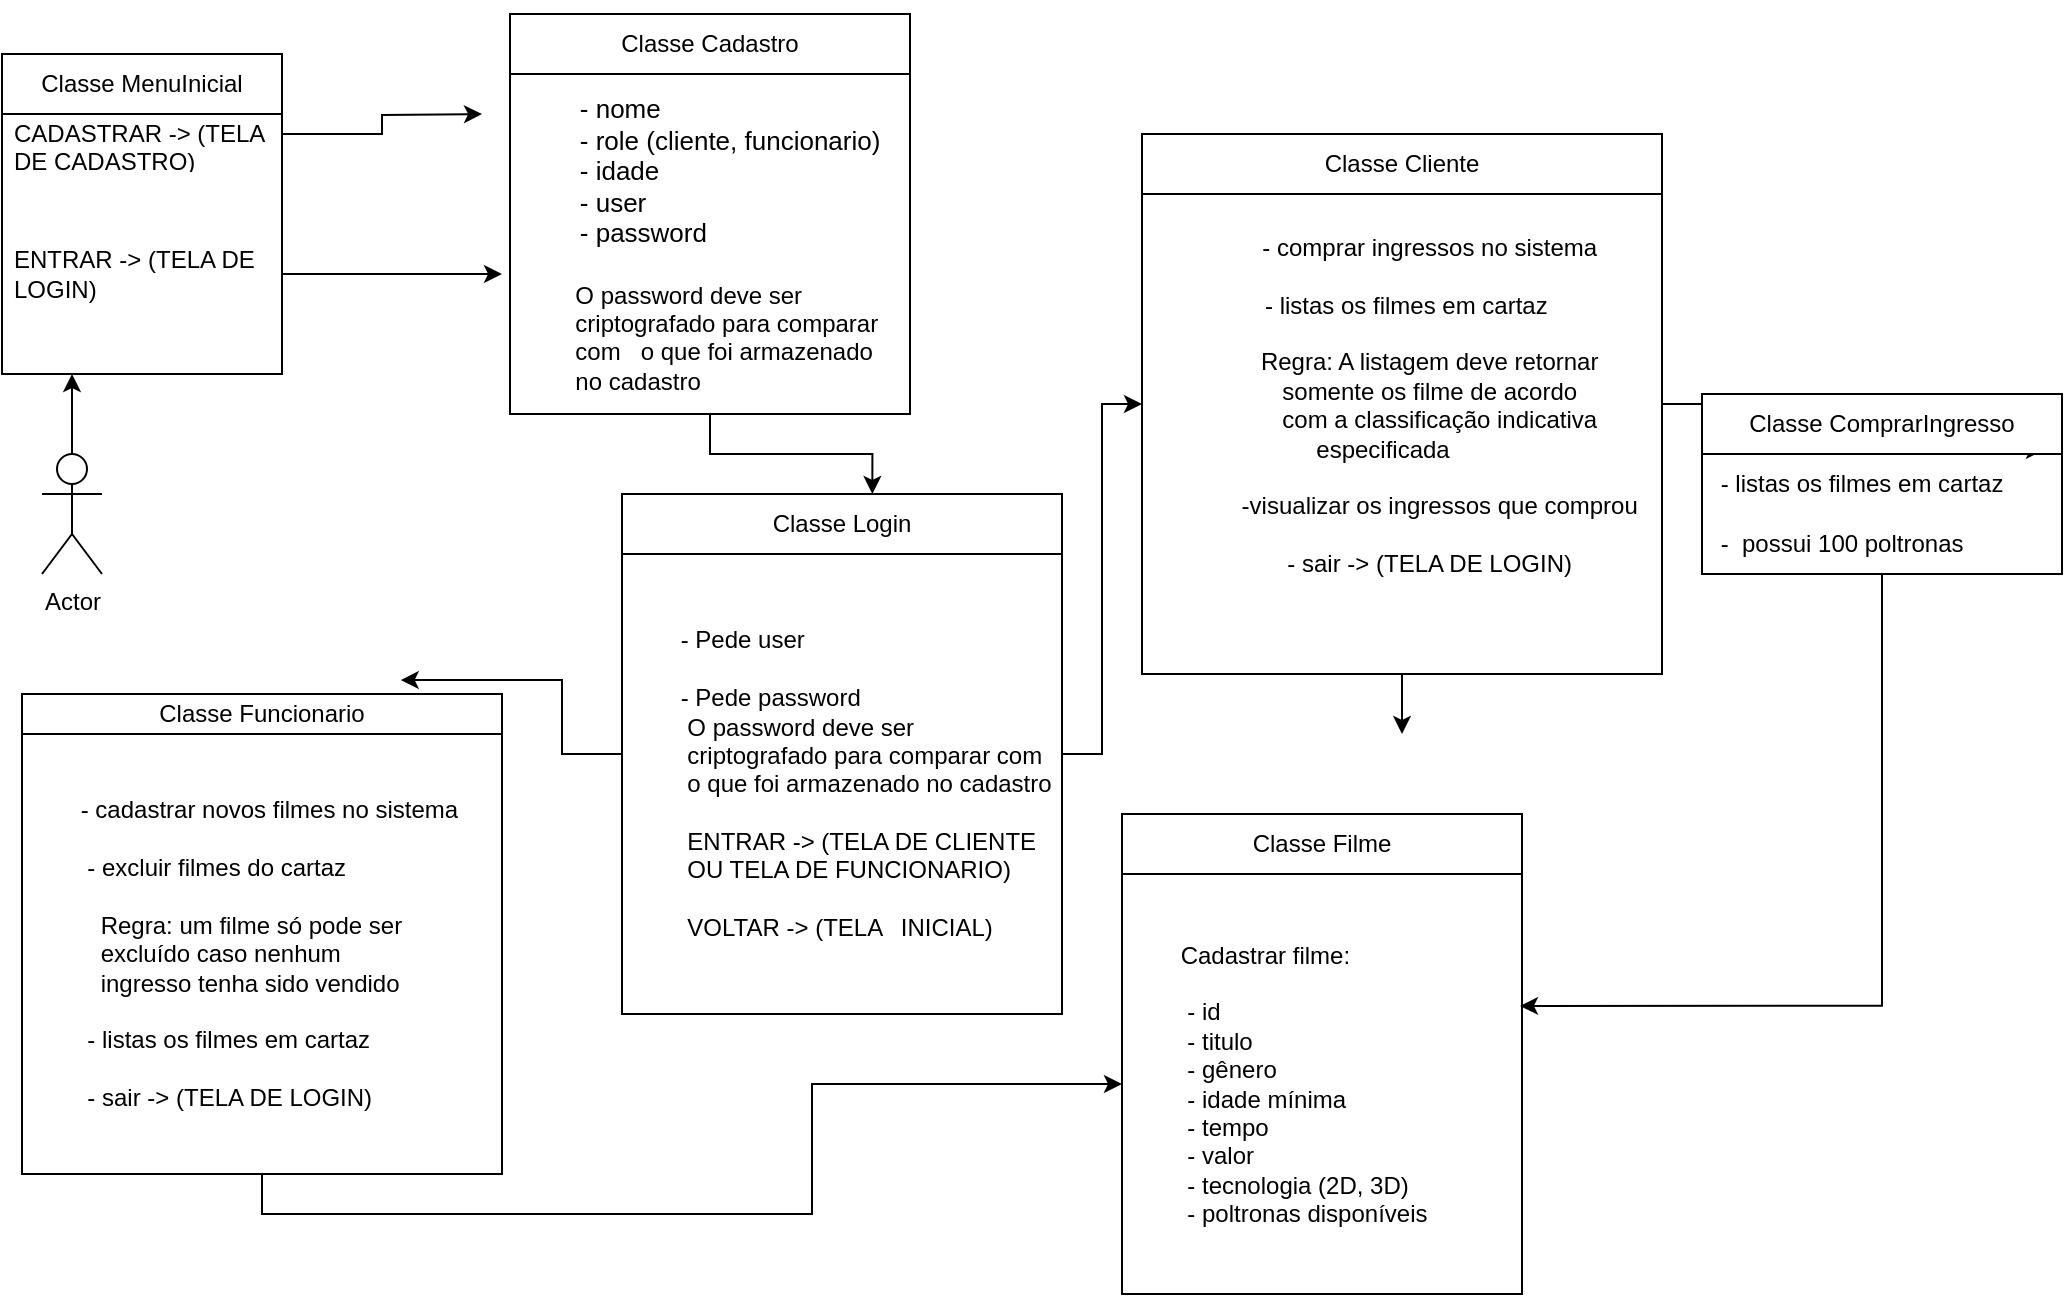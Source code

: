 <mxfile version="21.6.8" type="github">
  <diagram name="Página-1" id="Gj5AkPgIaRYCWRtqwRuw">
    <mxGraphModel dx="1021" dy="495" grid="1" gridSize="10" guides="1" tooltips="1" connect="1" arrows="1" fold="1" page="1" pageScale="1" pageWidth="827" pageHeight="1169" math="0" shadow="0">
      <root>
        <mxCell id="0" />
        <mxCell id="1" parent="0" />
        <mxCell id="Dr_QeL_UZZJNc0RUztPf-47" style="edgeStyle=orthogonalEdgeStyle;rounded=0;orthogonalLoop=1;jettySize=auto;html=1;entryX=0.95;entryY=-0.067;entryDx=0;entryDy=0;entryPerimeter=0;" edge="1" parent="1" source="2UiWb3RGfFFGe-VQ2xaj-5" target="2UiWb3RGfFFGe-VQ2xaj-19">
          <mxGeometry relative="1" as="geometry" />
        </mxCell>
        <mxCell id="2UiWb3RGfFFGe-VQ2xaj-5" value="Classe Cliente" style="swimlane;fontStyle=0;childLayout=stackLayout;horizontal=1;startSize=30;horizontalStack=0;resizeParent=1;resizeParentMax=0;resizeLast=0;collapsible=1;marginBottom=0;whiteSpace=wrap;html=1;" parent="1" vertex="1">
          <mxGeometry x="600" y="80" width="260" height="270" as="geometry">
            <mxRectangle x="600" y="80" width="120" height="30" as="alternateBounds" />
          </mxGeometry>
        </mxCell>
        <mxCell id="Dr_QeL_UZZJNc0RUztPf-12" style="edgeStyle=orthogonalEdgeStyle;rounded=0;orthogonalLoop=1;jettySize=auto;html=1;" edge="1" parent="2UiWb3RGfFFGe-VQ2xaj-5" source="Dr_QeL_UZZJNc0RUztPf-7">
          <mxGeometry relative="1" as="geometry">
            <mxPoint x="130" y="300" as="targetPoint" />
          </mxGeometry>
        </mxCell>
        <mxCell id="Dr_QeL_UZZJNc0RUztPf-7" value="&lt;div&gt;&lt;br&gt;&lt;/div&gt;&lt;div&gt;&lt;span style=&quot;&quot;&gt;&lt;span style=&quot;&quot;&gt;&amp;nbsp;&amp;nbsp;&amp;nbsp;&amp;nbsp;&lt;/span&gt;&lt;/span&gt;&lt;span style=&quot;&quot;&gt;&lt;span style=&quot;&quot;&gt;&amp;nbsp;&amp;nbsp;&amp;nbsp;&amp;nbsp;&lt;/span&gt;&lt;/span&gt;- comprar ingressos no sistema&lt;br&gt;&amp;nbsp;&amp;nbsp; &amp;nbsp;&amp;nbsp;&amp;nbsp;&amp;nbsp;&lt;/div&gt;&lt;div&gt;&amp;nbsp;- listas os filmes em cartaz&lt;br&gt;&amp;nbsp;&amp;nbsp; &amp;nbsp;&amp;nbsp;&amp;nbsp;&amp;nbsp; &amp;nbsp;&amp;nbsp;&amp;nbsp;&amp;nbsp;&lt;/div&gt;&lt;div&gt;&lt;span style=&quot;&quot;&gt;&lt;span style=&quot;white-space: pre;&quot;&gt;&amp;nbsp;&amp;nbsp;&amp;nbsp;&amp;nbsp;&lt;/span&gt;&lt;/span&gt;&lt;span style=&quot;&quot;&gt;&lt;span style=&quot;white-space: pre;&quot;&gt;&amp;nbsp;&amp;nbsp;&amp;nbsp;&amp;nbsp;&lt;/span&gt;&lt;/span&gt;Regra: A listagem deve retornar &lt;br&gt;&lt;/div&gt;&lt;div&gt;&lt;span style=&quot;&quot;&gt;&lt;span style=&quot;white-space: pre;&quot;&gt;&amp;nbsp;&amp;nbsp;&amp;nbsp;&amp;nbsp;&lt;/span&gt;&lt;/span&gt;&lt;span style=&quot;&quot;&gt;&lt;span style=&quot;white-space: pre;&quot;&gt;&amp;nbsp;&amp;nbsp;&amp;nbsp;&amp;nbsp;&lt;/span&gt;&lt;/span&gt;somente os filme de acordo&lt;/div&gt;&lt;div&gt;&lt;span style=&quot;&quot;&gt;&lt;span style=&quot;white-space: pre;&quot;&gt;&amp;nbsp;&amp;nbsp;&amp;nbsp;&amp;nbsp;&lt;/span&gt;&lt;/span&gt;&lt;span style=&quot;&quot;&gt;&lt;span style=&quot;white-space: pre;&quot;&gt;&amp;nbsp;&amp;nbsp;&amp;nbsp;&amp;nbsp;&lt;/span&gt;&lt;/span&gt;&amp;nbsp;&amp;nbsp; com a classificação indicativa&lt;/div&gt;&lt;div&gt;especificada&amp;nbsp;&amp;nbsp; &amp;nbsp;&amp;nbsp;&amp;nbsp; &lt;br&gt;&lt;/div&gt;&lt;div&gt;&lt;br&gt;&lt;/div&gt;&lt;div&gt;&amp;nbsp;&lt;span style=&quot;&quot;&gt;&lt;span style=&quot;&quot;&gt;&amp;nbsp;&amp;nbsp;&amp;nbsp;&amp;nbsp;&lt;/span&gt;&lt;/span&gt;&lt;span style=&quot;&quot;&gt;&lt;span style=&quot;&quot;&gt;&amp;nbsp;&amp;nbsp;&amp;nbsp;&amp;nbsp;&lt;/span&gt;&lt;/span&gt;&amp;nbsp; -visualizar os ingressos que comprou&lt;br&gt;&lt;/div&gt;&lt;div&gt;&lt;br&gt;&lt;/div&gt;&lt;div&gt;&amp;nbsp;&amp;nbsp; &amp;nbsp;&amp;nbsp;&amp;nbsp;&amp;nbsp; - sair -&amp;gt; (TELA DE LOGIN)&lt;br&gt;&lt;/div&gt;&lt;div&gt;&lt;br&gt;&lt;/div&gt;&lt;div&gt;&lt;br&gt;&lt;/div&gt;&lt;div&gt;&lt;br&gt;&lt;/div&gt;" style="text;html=1;align=center;verticalAlign=middle;resizable=0;points=[];autosize=1;strokeColor=none;fillColor=none;" vertex="1" parent="2UiWb3RGfFFGe-VQ2xaj-5">
          <mxGeometry y="30" width="260" height="240" as="geometry" />
        </mxCell>
        <mxCell id="2UiWb3RGfFFGe-VQ2xaj-9" value="Classe Filme" style="swimlane;fontStyle=0;childLayout=stackLayout;horizontal=1;startSize=30;horizontalStack=0;resizeParent=1;resizeParentMax=0;resizeLast=0;collapsible=1;marginBottom=0;whiteSpace=wrap;html=1;" parent="1" vertex="1">
          <mxGeometry x="590" y="420" width="200" height="240" as="geometry">
            <mxRectangle x="500" y="450" width="110" height="30" as="alternateBounds" />
          </mxGeometry>
        </mxCell>
        <mxCell id="2UiWb3RGfFFGe-VQ2xaj-10" value="&lt;div&gt;&amp;nbsp;&amp;nbsp;&amp;nbsp;&amp;nbsp;&amp;nbsp;&amp;nbsp; Cadastrar filme:&lt;/div&gt;&lt;div&gt;&lt;br&gt;&lt;/div&gt;&amp;nbsp;&amp;nbsp; &amp;nbsp;&amp;nbsp;&amp;nbsp;&amp;nbsp; - id &lt;br&gt;&amp;nbsp;&amp;nbsp; &amp;nbsp;&amp;nbsp;&amp;nbsp;&amp;nbsp; - titulo&lt;br&gt;&amp;nbsp;&amp;nbsp; &amp;nbsp;&amp;nbsp;&amp;nbsp;&amp;nbsp; - gênero&lt;br&gt;&amp;nbsp;&amp;nbsp; &amp;nbsp;&amp;nbsp;&amp;nbsp;&amp;nbsp; - idade mínima&lt;br&gt;&amp;nbsp;&amp;nbsp; &amp;nbsp;&amp;nbsp;&amp;nbsp;&amp;nbsp; - tempo&lt;br&gt;&amp;nbsp;&amp;nbsp; &amp;nbsp;&amp;nbsp;&amp;nbsp;&amp;nbsp; - valor&lt;br&gt;&amp;nbsp;&amp;nbsp; &amp;nbsp;&amp;nbsp;&amp;nbsp;&amp;nbsp; - tecnologia (2D, 3D)&lt;br&gt;&amp;nbsp;&amp;nbsp; &amp;nbsp;&amp;nbsp;&amp;nbsp;&amp;nbsp; - poltronas disponíveis" style="text;strokeColor=none;fillColor=none;align=left;verticalAlign=middle;spacingLeft=4;spacingRight=4;overflow=hidden;points=[[0,0.5],[1,0.5]];portConstraint=eastwest;rotatable=0;whiteSpace=wrap;html=1;" parent="2UiWb3RGfFFGe-VQ2xaj-9" vertex="1">
          <mxGeometry y="30" width="200" height="210" as="geometry" />
        </mxCell>
        <mxCell id="Dr_QeL_UZZJNc0RUztPf-53" style="edgeStyle=orthogonalEdgeStyle;rounded=0;orthogonalLoop=1;jettySize=auto;html=1;exitX=0.5;exitY=1;exitDx=0;exitDy=0;" edge="1" parent="1" source="2UiWb3RGfFFGe-VQ2xaj-13" target="2UiWb3RGfFFGe-VQ2xaj-10">
          <mxGeometry relative="1" as="geometry" />
        </mxCell>
        <mxCell id="2UiWb3RGfFFGe-VQ2xaj-13" value="Classe Funcionario" style="swimlane;fontStyle=0;childLayout=stackLayout;horizontal=1;startSize=20;horizontalStack=0;resizeParent=1;resizeParentMax=0;resizeLast=0;collapsible=1;marginBottom=0;whiteSpace=wrap;html=1;" parent="1" vertex="1">
          <mxGeometry x="40" y="360" width="240" height="240" as="geometry">
            <mxRectangle x="40" y="360" width="180" height="70" as="alternateBounds" />
          </mxGeometry>
        </mxCell>
        <mxCell id="2UiWb3RGfFFGe-VQ2xaj-14" value="&lt;div align=&quot;left&quot;&gt;&amp;nbsp;&amp;nbsp;&amp;nbsp;&amp;nbsp;&amp;nbsp;&amp;nbsp; - cadastrar novos filmes no sistema&lt;/div&gt;&lt;div align=&quot;left&quot;&gt;&lt;br&gt;&lt;/div&gt;&lt;div align=&quot;left&quot;&gt;&amp;nbsp;&amp;nbsp; &amp;nbsp;&amp;nbsp;&amp;nbsp;&amp;nbsp; - excluir filmes do cartaz&lt;/div&gt;&lt;div align=&quot;left&quot;&gt;&lt;br&gt;&lt;/div&gt;&lt;div align=&quot;left&quot;&gt;&amp;nbsp;&amp;nbsp; &amp;nbsp;&amp;nbsp;&amp;nbsp;&amp;nbsp; &amp;nbsp; Regra: um filme só pode ser&amp;nbsp;&lt;/div&gt;&lt;div align=&quot;left&quot;&gt;&amp;nbsp;&amp;nbsp;&amp;nbsp;&amp;nbsp;&amp;nbsp;&amp;nbsp;&amp;nbsp;&amp;nbsp;&amp;nbsp; excluído caso nenhum&amp;nbsp;&amp;nbsp;&amp;nbsp;&lt;/div&gt;&lt;div align=&quot;left&quot;&gt;&amp;nbsp;&amp;nbsp;&amp;nbsp;&amp;nbsp;&amp;nbsp;&amp;nbsp;&amp;nbsp;&amp;nbsp;&amp;nbsp; ingresso tenha sido vendido&lt;/div&gt;&lt;div align=&quot;left&quot;&gt;&lt;br&gt;&lt;/div&gt;&lt;div align=&quot;left&quot;&gt;&amp;nbsp;&amp;nbsp; &amp;nbsp;&amp;nbsp;&amp;nbsp;&amp;nbsp; - listas os filmes em cartaz&lt;br&gt;&lt;/div&gt;&lt;div align=&quot;left&quot;&gt;&lt;br&gt;&lt;/div&gt;&lt;div align=&quot;left&quot;&gt;&amp;nbsp;&amp;nbsp; &amp;nbsp;&amp;nbsp;&amp;nbsp;&amp;nbsp; - sair -&amp;gt; (TELA DE LOGIN)&lt;/div&gt;" style="text;strokeColor=none;fillColor=none;align=left;verticalAlign=middle;spacingLeft=4;spacingRight=4;overflow=hidden;points=[[0,0.5],[1,0.5]];portConstraint=eastwest;rotatable=0;whiteSpace=wrap;html=1;" parent="2UiWb3RGfFFGe-VQ2xaj-13" vertex="1">
          <mxGeometry y="20" width="240" height="220" as="geometry" />
        </mxCell>
        <mxCell id="Dr_QeL_UZZJNc0RUztPf-54" style="edgeStyle=orthogonalEdgeStyle;rounded=0;orthogonalLoop=1;jettySize=auto;html=1;exitX=0.5;exitY=1;exitDx=0;exitDy=0;entryX=0.995;entryY=0.314;entryDx=0;entryDy=0;entryPerimeter=0;" edge="1" parent="1" source="2UiWb3RGfFFGe-VQ2xaj-17" target="2UiWb3RGfFFGe-VQ2xaj-10">
          <mxGeometry relative="1" as="geometry" />
        </mxCell>
        <mxCell id="2UiWb3RGfFFGe-VQ2xaj-17" value="Classe ComprarIngresso" style="swimlane;fontStyle=0;childLayout=stackLayout;horizontal=1;startSize=30;horizontalStack=0;resizeParent=1;resizeParentMax=0;resizeLast=0;collapsible=1;marginBottom=0;whiteSpace=wrap;html=1;" parent="1" vertex="1">
          <mxGeometry x="880" y="210" width="180" height="90" as="geometry">
            <mxRectangle x="780" y="180" width="170" height="30" as="alternateBounds" />
          </mxGeometry>
        </mxCell>
        <mxCell id="2UiWb3RGfFFGe-VQ2xaj-19" value="&amp;nbsp;- listas os filmes em cartaz" style="text;strokeColor=none;fillColor=none;align=left;verticalAlign=middle;spacingLeft=4;spacingRight=4;overflow=hidden;points=[[0,0.5],[1,0.5]];portConstraint=eastwest;rotatable=0;whiteSpace=wrap;html=1;" parent="2UiWb3RGfFFGe-VQ2xaj-17" vertex="1">
          <mxGeometry y="30" width="180" height="30" as="geometry" />
        </mxCell>
        <mxCell id="2UiWb3RGfFFGe-VQ2xaj-18" value="&amp;nbsp;-&amp;nbsp; possui 100 poltronas" style="text;strokeColor=none;fillColor=none;align=left;verticalAlign=middle;spacingLeft=4;spacingRight=4;overflow=hidden;points=[[0,0.5],[1,0.5]];portConstraint=eastwest;rotatable=0;whiteSpace=wrap;html=1;" parent="2UiWb3RGfFFGe-VQ2xaj-17" vertex="1">
          <mxGeometry y="60" width="180" height="30" as="geometry" />
        </mxCell>
        <mxCell id="Dr_QeL_UZZJNc0RUztPf-46" style="edgeStyle=orthogonalEdgeStyle;rounded=0;orthogonalLoop=1;jettySize=auto;html=1;entryX=0.569;entryY=0;entryDx=0;entryDy=0;entryPerimeter=0;" edge="1" parent="1" source="2UiWb3RGfFFGe-VQ2xaj-21" target="Dr_QeL_UZZJNc0RUztPf-28">
          <mxGeometry relative="1" as="geometry" />
        </mxCell>
        <mxCell id="2UiWb3RGfFFGe-VQ2xaj-21" value="&lt;div&gt;&lt;br&gt;&lt;/div&gt;&lt;div&gt;Classe Cadastro&lt;/div&gt;&lt;div&gt;&lt;br&gt;&lt;/div&gt;" style="swimlane;fontStyle=0;childLayout=stackLayout;horizontal=1;startSize=30;horizontalStack=0;resizeParent=1;resizeParentMax=0;resizeLast=0;collapsible=1;marginBottom=0;whiteSpace=wrap;html=1;" parent="1" vertex="1">
          <mxGeometry x="284" y="20" width="200" height="200" as="geometry">
            <mxRectangle x="284" y="30" width="130" height="60" as="alternateBounds" />
          </mxGeometry>
        </mxCell>
        <mxCell id="2UiWb3RGfFFGe-VQ2xaj-24" value="&lt;font style=&quot;font-size: 13px;&quot;&gt;&lt;span style=&quot;&quot;&gt;&lt;span style=&quot;white-space: pre;&quot;&gt;&amp;nbsp;&amp;nbsp;&amp;nbsp;&amp;nbsp;&lt;/span&gt;&lt;/span&gt;&amp;nbsp;&amp;nbsp;&amp;nbsp; - nome&lt;br&gt;&amp;nbsp;&amp;nbsp; &amp;nbsp;&amp;nbsp;&amp;nbsp;&amp;nbsp; - role (cliente, funcionario)&lt;br&gt;&amp;nbsp;&amp;nbsp; &amp;nbsp;&amp;nbsp;&amp;nbsp;&amp;nbsp; - idade&lt;br&gt;&amp;nbsp;&amp;nbsp; &amp;nbsp;&amp;nbsp;&amp;nbsp;&amp;nbsp; - user&lt;br&gt;&lt;/font&gt;&lt;div&gt;&lt;font style=&quot;font-size: 13px;&quot;&gt;&amp;nbsp;&amp;nbsp; &amp;nbsp;&amp;nbsp;&amp;nbsp;&amp;nbsp; - password&lt;/font&gt;&lt;/div&gt;&lt;div&gt;&lt;font style=&quot;font-size: 13px;&quot;&gt;&lt;br&gt;&lt;/font&gt;&lt;/div&gt;&lt;div&gt;&amp;nbsp;&amp;nbsp; &amp;nbsp;&amp;nbsp;&amp;nbsp;&amp;nbsp; O password deve ser&amp;nbsp;&amp;nbsp;&amp;nbsp; &lt;span style=&quot;white-space: pre;&quot;&gt;&amp;nbsp;&amp;nbsp;&amp;nbsp;&amp;nbsp;&lt;span style=&quot;white-space: pre;&quot;&gt;&#x9;&lt;/span&gt;&lt;/span&gt;criptografado para comparar &lt;span style=&quot;white-space: pre;&quot;&gt;&#x9;&lt;/span&gt;com &lt;span style=&quot;&quot;&gt;&lt;span style=&quot;white-space: pre;&quot;&gt;&amp;nbsp;&amp;nbsp;&lt;/span&gt;&lt;/span&gt;o que foi armazenado &lt;span style=&quot;white-space: pre;&quot;&gt;&#x9;&lt;/span&gt;no cadastro&lt;/div&gt;" style="text;strokeColor=none;fillColor=none;align=left;verticalAlign=middle;spacingLeft=4;spacingRight=4;overflow=hidden;points=[[0,0.5],[1,0.5]];portConstraint=eastwest;rotatable=0;whiteSpace=wrap;html=1;" parent="2UiWb3RGfFFGe-VQ2xaj-21" vertex="1">
          <mxGeometry y="30" width="200" height="170" as="geometry" />
        </mxCell>
        <mxCell id="Dr_QeL_UZZJNc0RUztPf-44" style="edgeStyle=orthogonalEdgeStyle;rounded=0;orthogonalLoop=1;jettySize=auto;html=1;entryX=0;entryY=0.5;entryDx=0;entryDy=0;" edge="1" parent="1" source="Dr_QeL_UZZJNc0RUztPf-28" target="2UiWb3RGfFFGe-VQ2xaj-5">
          <mxGeometry relative="1" as="geometry" />
        </mxCell>
        <mxCell id="Dr_QeL_UZZJNc0RUztPf-56" style="edgeStyle=orthogonalEdgeStyle;rounded=0;orthogonalLoop=1;jettySize=auto;html=1;entryX=0.789;entryY=-0.029;entryDx=0;entryDy=0;entryPerimeter=0;" edge="1" parent="1" source="Dr_QeL_UZZJNc0RUztPf-28" target="2UiWb3RGfFFGe-VQ2xaj-13">
          <mxGeometry relative="1" as="geometry" />
        </mxCell>
        <mxCell id="Dr_QeL_UZZJNc0RUztPf-28" value="Classe Login" style="swimlane;fontStyle=0;childLayout=stackLayout;horizontal=1;startSize=30;horizontalStack=0;resizeParent=1;resizeParentMax=0;resizeLast=0;collapsible=1;marginBottom=0;whiteSpace=wrap;html=1;" vertex="1" parent="1">
          <mxGeometry x="340" y="260" width="220" height="260" as="geometry">
            <mxRectangle x="284" y="120" width="116" height="30" as="alternateBounds" />
          </mxGeometry>
        </mxCell>
        <mxCell id="Dr_QeL_UZZJNc0RUztPf-29" value="&lt;div&gt;&amp;nbsp;&amp;nbsp;&amp;nbsp;&amp;nbsp;&amp;nbsp;&amp;nbsp; - Pede user&lt;/div&gt;&lt;div&gt;&lt;br&gt;&lt;/div&gt;&lt;div&gt;&amp;nbsp;&amp;nbsp; &amp;nbsp;&amp;nbsp;&amp;nbsp; - Pede password&lt;/div&gt;&amp;nbsp;&amp;nbsp; &amp;nbsp;&amp;nbsp;&amp;nbsp;&amp;nbsp; O password deve ser&amp;nbsp;&amp;nbsp;&amp;nbsp; &lt;span style=&quot;white-space: pre;&quot;&gt;&#x9;&lt;/span&gt;criptografado para comparar com &lt;span style=&quot;white-space: pre;&quot;&gt;&#x9;&lt;/span&gt;o que foi armazenado no cadastro&lt;br&gt;&lt;div&gt;&amp;nbsp;&amp;nbsp; &amp;nbsp;&amp;nbsp;&amp;nbsp; &amp;nbsp;&lt;/div&gt;&lt;div&gt;&lt;span style=&quot;white-space: pre;&quot;&gt;&#x9;&lt;/span&gt;ENTRAR -&amp;gt; (TELA DE CLIENTE &lt;span style=&quot;white-space: pre;&quot;&gt;&#x9;&lt;/span&gt;OU TELA DE FUNCIONARIO)&lt;/div&gt;&lt;div&gt;&lt;br&gt;&lt;/div&gt;&amp;nbsp;&amp;nbsp;&amp;nbsp;&amp;nbsp;&amp;nbsp;&amp;nbsp;&amp;nbsp; VOLTAR -&amp;gt; (TELA &lt;span style=&quot;white-space: pre;&quot;&gt;&#x9;&lt;/span&gt;INICIAL)" style="text;strokeColor=none;fillColor=none;align=left;verticalAlign=middle;spacingLeft=4;spacingRight=4;overflow=hidden;points=[[0,0.5],[1,0.5]];portConstraint=eastwest;rotatable=0;whiteSpace=wrap;html=1;" vertex="1" parent="Dr_QeL_UZZJNc0RUztPf-28">
          <mxGeometry y="30" width="220" height="230" as="geometry" />
        </mxCell>
        <mxCell id="Dr_QeL_UZZJNc0RUztPf-42" style="edgeStyle=orthogonalEdgeStyle;rounded=0;orthogonalLoop=1;jettySize=auto;html=1;exitX=1;exitY=0.25;exitDx=0;exitDy=0;" edge="1" parent="1" source="Dr_QeL_UZZJNc0RUztPf-35">
          <mxGeometry relative="1" as="geometry">
            <mxPoint x="270" y="70" as="targetPoint" />
          </mxGeometry>
        </mxCell>
        <mxCell id="Dr_QeL_UZZJNc0RUztPf-35" value="Classe MenuInicial" style="swimlane;fontStyle=0;childLayout=stackLayout;horizontal=1;startSize=30;horizontalStack=0;resizeParent=1;resizeParentMax=0;resizeLast=0;collapsible=1;marginBottom=0;whiteSpace=wrap;html=1;" vertex="1" parent="1">
          <mxGeometry x="30" y="40" width="140" height="160" as="geometry">
            <mxRectangle x="30" y="40" width="140" height="30" as="alternateBounds" />
          </mxGeometry>
        </mxCell>
        <mxCell id="Dr_QeL_UZZJNc0RUztPf-37" value="CADASTRAR -&amp;gt; (TELA DE CADASTRO)" style="text;strokeColor=none;fillColor=none;align=left;verticalAlign=middle;spacingLeft=4;spacingRight=4;overflow=hidden;points=[[0,0.5],[1,0.5]];portConstraint=eastwest;rotatable=0;whiteSpace=wrap;html=1;" vertex="1" parent="Dr_QeL_UZZJNc0RUztPf-35">
          <mxGeometry y="30" width="140" height="30" as="geometry" />
        </mxCell>
        <mxCell id="Dr_QeL_UZZJNc0RUztPf-43" style="edgeStyle=orthogonalEdgeStyle;rounded=0;orthogonalLoop=1;jettySize=auto;html=1;" edge="1" parent="Dr_QeL_UZZJNc0RUztPf-35" source="Dr_QeL_UZZJNc0RUztPf-36">
          <mxGeometry relative="1" as="geometry">
            <mxPoint x="250" y="110" as="targetPoint" />
          </mxGeometry>
        </mxCell>
        <mxCell id="Dr_QeL_UZZJNc0RUztPf-36" value="&lt;div&gt;&lt;br&gt;&lt;/div&gt;&lt;div&gt;ENTRAR -&amp;gt; (TELA DE LOGIN)&lt;/div&gt;&lt;div&gt;&lt;br&gt;&lt;/div&gt;" style="text;strokeColor=none;fillColor=none;align=left;verticalAlign=middle;spacingLeft=4;spacingRight=4;overflow=hidden;points=[[0,0.5],[1,0.5]];portConstraint=eastwest;rotatable=0;whiteSpace=wrap;html=1;" vertex="1" parent="Dr_QeL_UZZJNc0RUztPf-35">
          <mxGeometry y="60" width="140" height="100" as="geometry" />
        </mxCell>
        <mxCell id="Dr_QeL_UZZJNc0RUztPf-58" style="edgeStyle=orthogonalEdgeStyle;rounded=0;orthogonalLoop=1;jettySize=auto;html=1;entryX=0.25;entryY=1;entryDx=0;entryDy=0;" edge="1" parent="1" source="Dr_QeL_UZZJNc0RUztPf-57" target="Dr_QeL_UZZJNc0RUztPf-35">
          <mxGeometry relative="1" as="geometry" />
        </mxCell>
        <mxCell id="Dr_QeL_UZZJNc0RUztPf-57" value="Actor" style="shape=umlActor;verticalLabelPosition=bottom;verticalAlign=top;html=1;outlineConnect=0;" vertex="1" parent="1">
          <mxGeometry x="50" y="240" width="30" height="60" as="geometry" />
        </mxCell>
      </root>
    </mxGraphModel>
  </diagram>
</mxfile>
